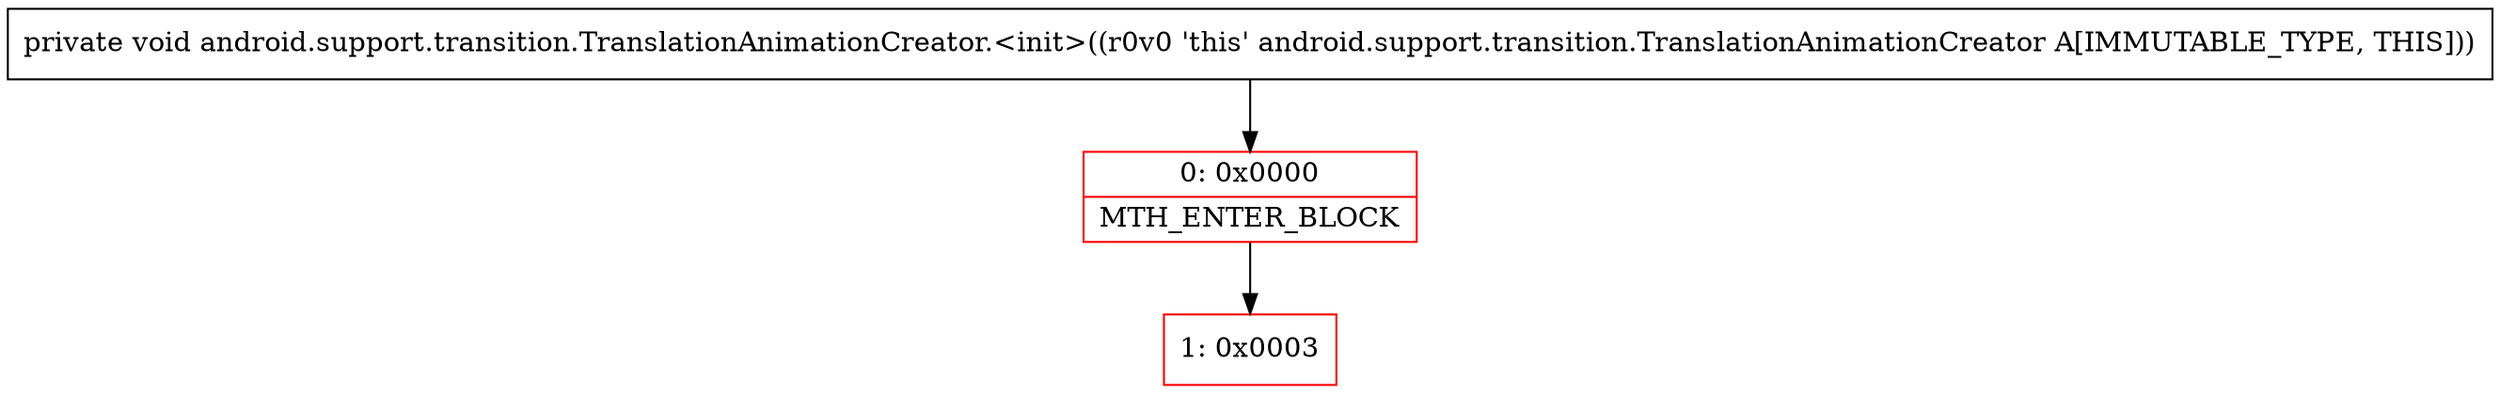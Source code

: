 digraph "CFG forandroid.support.transition.TranslationAnimationCreator.\<init\>()V" {
subgraph cluster_Region_1795772940 {
label = "R(0)";
node [shape=record,color=blue];
}
Node_0 [shape=record,color=red,label="{0\:\ 0x0000|MTH_ENTER_BLOCK\l}"];
Node_1 [shape=record,color=red,label="{1\:\ 0x0003}"];
MethodNode[shape=record,label="{private void android.support.transition.TranslationAnimationCreator.\<init\>((r0v0 'this' android.support.transition.TranslationAnimationCreator A[IMMUTABLE_TYPE, THIS])) }"];
MethodNode -> Node_0;
Node_0 -> Node_1;
}

